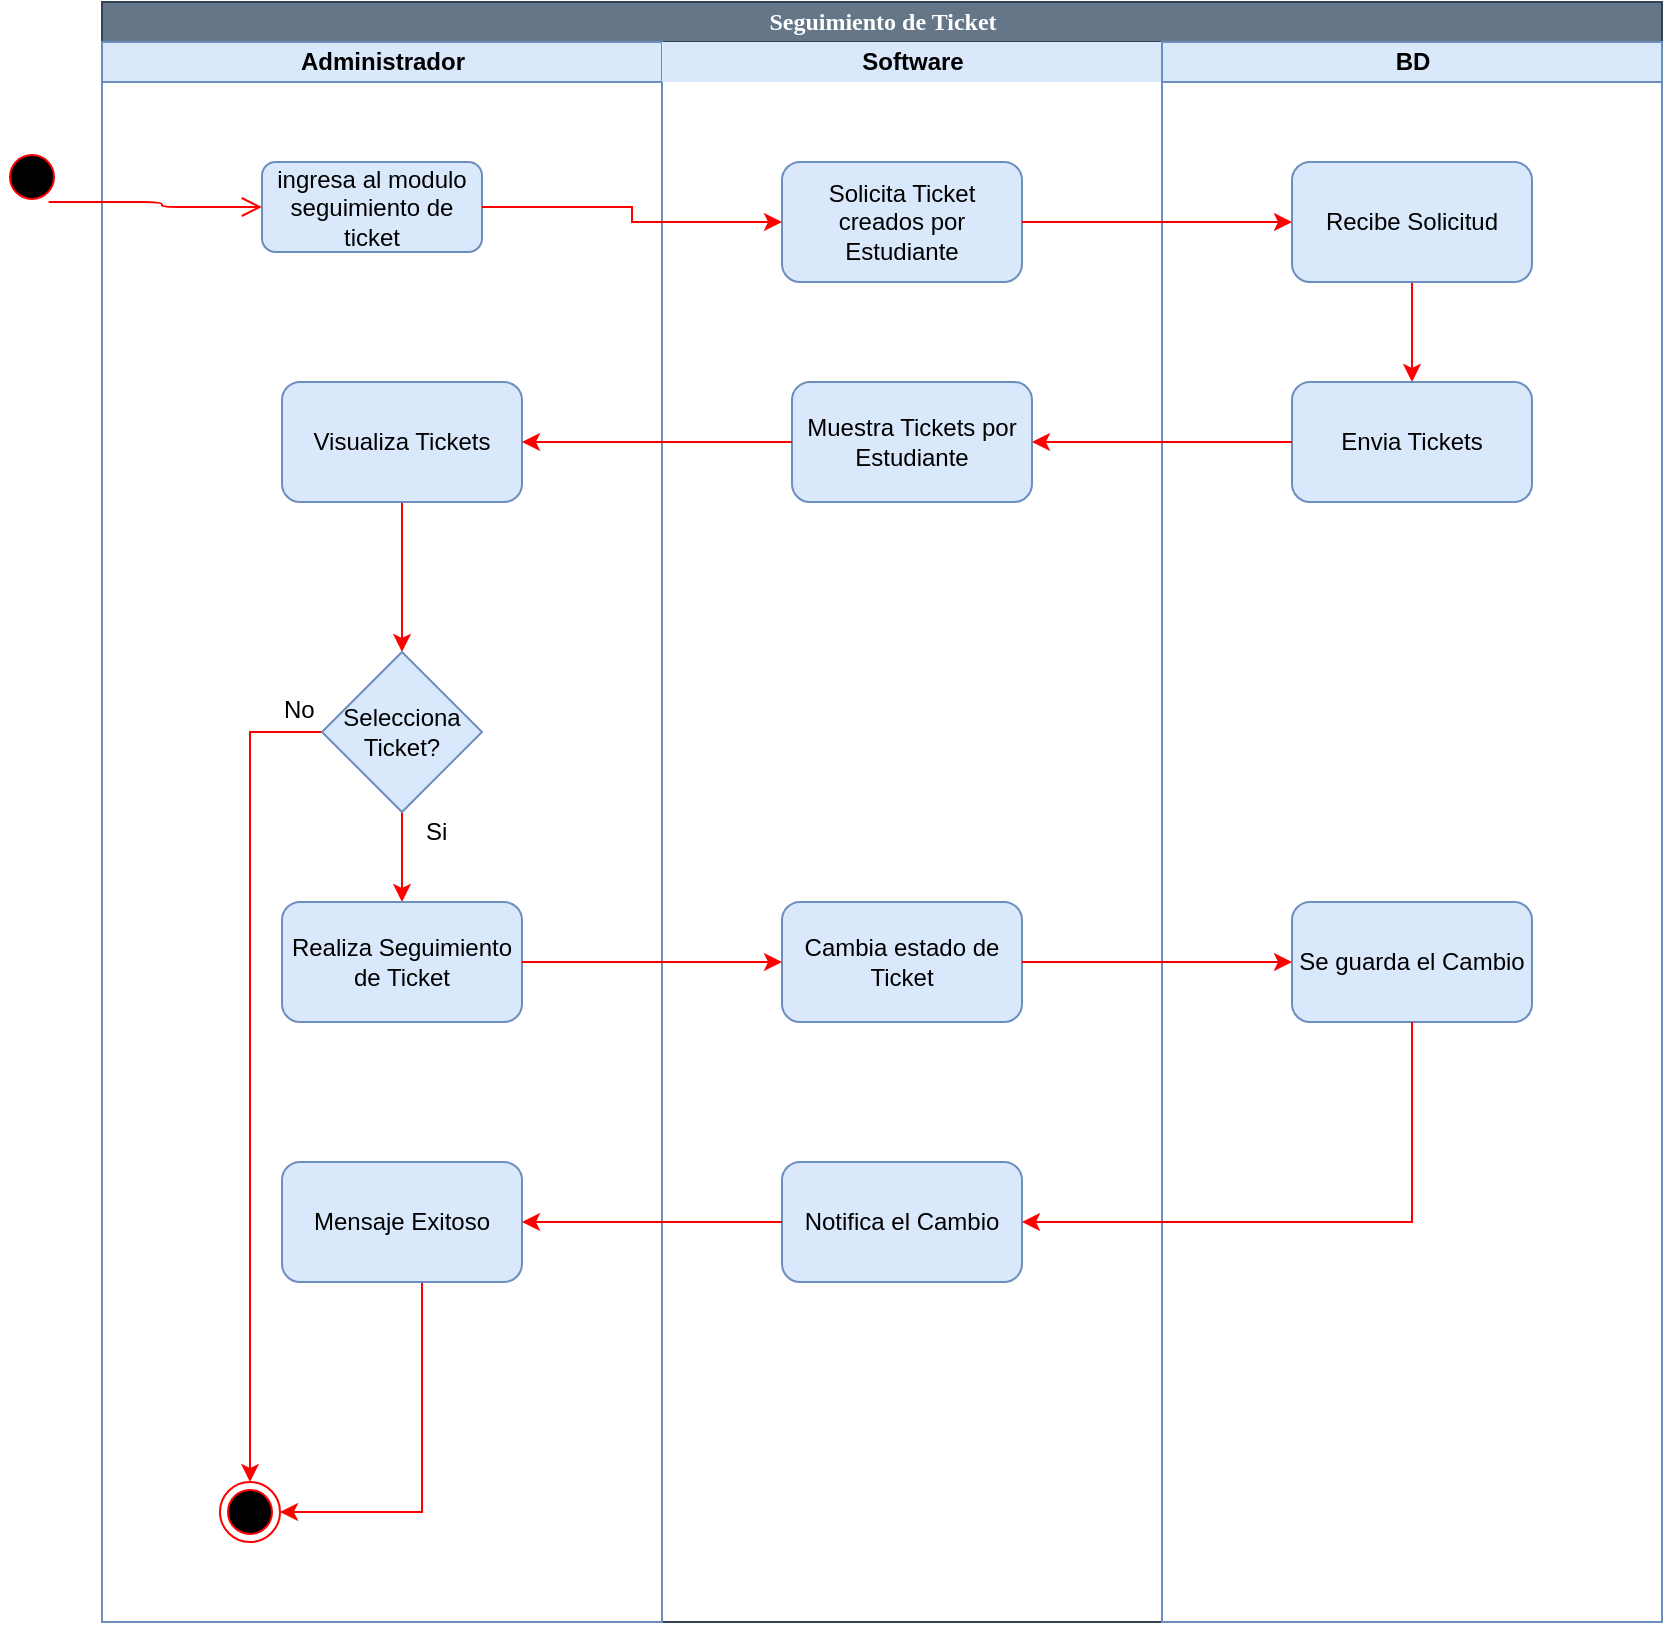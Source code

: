 <mxfile version="11.3.0" type="device" pages="1"><diagram name="Page-1" id="e7e014a7-5840-1c2e-5031-d8a46d1fe8dd"><mxGraphModel dx="1010" dy="579" grid="1" gridSize="10" guides="1" tooltips="1" connect="1" arrows="1" fold="1" page="1" pageScale="1" pageWidth="1169" pageHeight="826" background="#ffffff" math="0" shadow="0"><root><mxCell id="0"/><mxCell id="1" parent="0"/><mxCell id="aWQOOzSpiWdcVObnKABT-72" value="Seguimiento de Ticket" style="swimlane;html=1;childLayout=stackLayout;startSize=20;rounded=0;shadow=0;comic=0;labelBackgroundColor=none;strokeColor=#314354;strokeWidth=1;fillColor=#647687;fontFamily=Verdana;fontSize=12;align=center;fontColor=#ffffff;" vertex="1" parent="1"><mxGeometry x="50" y="30" width="780" height="810" as="geometry"/></mxCell><mxCell id="aWQOOzSpiWdcVObnKABT-73" value="Administrador" style="swimlane;html=1;startSize=20;fillColor=#dae8fc;strokeColor=#6c8ebf;" vertex="1" parent="aWQOOzSpiWdcVObnKABT-72"><mxGeometry y="20" width="280" height="790" as="geometry"/></mxCell><mxCell id="aWQOOzSpiWdcVObnKABT-74" value="ingresa al modulo seguimiento de ticket" style="rounded=1;whiteSpace=wrap;html=1;fillColor=#dae8fc;strokeColor=#6c8ebf;" vertex="1" parent="aWQOOzSpiWdcVObnKABT-73"><mxGeometry x="80" y="60" width="110" height="45" as="geometry"/></mxCell><mxCell id="aWQOOzSpiWdcVObnKABT-115" style="edgeStyle=orthogonalEdgeStyle;rounded=0;orthogonalLoop=1;jettySize=auto;html=1;entryX=0.5;entryY=0;entryDx=0;entryDy=0;strokeColor=#FF0000;" edge="1" parent="aWQOOzSpiWdcVObnKABT-73" source="aWQOOzSpiWdcVObnKABT-111" target="aWQOOzSpiWdcVObnKABT-114"><mxGeometry relative="1" as="geometry"/></mxCell><mxCell id="aWQOOzSpiWdcVObnKABT-111" value="Visualiza Tickets" style="rounded=1;whiteSpace=wrap;html=1;fillColor=#dae8fc;strokeColor=#6c8ebf;" vertex="1" parent="aWQOOzSpiWdcVObnKABT-73"><mxGeometry x="90" y="170" width="120" height="60" as="geometry"/></mxCell><mxCell id="aWQOOzSpiWdcVObnKABT-119" style="edgeStyle=orthogonalEdgeStyle;rounded=0;orthogonalLoop=1;jettySize=auto;html=1;entryX=0.5;entryY=0;entryDx=0;entryDy=0;strokeColor=#FF0000;" edge="1" parent="aWQOOzSpiWdcVObnKABT-73" source="aWQOOzSpiWdcVObnKABT-114" target="aWQOOzSpiWdcVObnKABT-116"><mxGeometry relative="1" as="geometry"/></mxCell><mxCell id="aWQOOzSpiWdcVObnKABT-130" style="edgeStyle=orthogonalEdgeStyle;rounded=0;orthogonalLoop=1;jettySize=auto;html=1;entryX=0.5;entryY=0;entryDx=0;entryDy=0;strokeColor=#FF0000;" edge="1" parent="aWQOOzSpiWdcVObnKABT-73" source="aWQOOzSpiWdcVObnKABT-114" target="aWQOOzSpiWdcVObnKABT-128"><mxGeometry relative="1" as="geometry"/></mxCell><mxCell id="aWQOOzSpiWdcVObnKABT-114" value="Selecciona Ticket?" style="rhombus;whiteSpace=wrap;html=1;fillColor=#dae8fc;strokeColor=#6c8ebf;" vertex="1" parent="aWQOOzSpiWdcVObnKABT-73"><mxGeometry x="110" y="305" width="80" height="80" as="geometry"/></mxCell><mxCell id="aWQOOzSpiWdcVObnKABT-116" value="Realiza Seguimiento de Ticket" style="rounded=1;whiteSpace=wrap;html=1;fillColor=#dae8fc;strokeColor=#6c8ebf;" vertex="1" parent="aWQOOzSpiWdcVObnKABT-73"><mxGeometry x="90" y="430" width="120" height="60" as="geometry"/></mxCell><mxCell id="aWQOOzSpiWdcVObnKABT-129" style="edgeStyle=orthogonalEdgeStyle;rounded=0;orthogonalLoop=1;jettySize=auto;html=1;entryX=1;entryY=0.5;entryDx=0;entryDy=0;strokeColor=#FF0000;" edge="1" parent="aWQOOzSpiWdcVObnKABT-73" source="aWQOOzSpiWdcVObnKABT-126" target="aWQOOzSpiWdcVObnKABT-128"><mxGeometry relative="1" as="geometry"><Array as="points"><mxPoint x="160" y="735"/></Array></mxGeometry></mxCell><mxCell id="aWQOOzSpiWdcVObnKABT-126" value="Mensaje Exitoso" style="rounded=1;whiteSpace=wrap;html=1;fillColor=#dae8fc;strokeColor=#6c8ebf;" vertex="1" parent="aWQOOzSpiWdcVObnKABT-73"><mxGeometry x="90" y="560" width="120" height="60" as="geometry"/></mxCell><mxCell id="aWQOOzSpiWdcVObnKABT-128" value="" style="ellipse;html=1;shape=endState;fillColor=#000000;strokeColor=#ff0000;" vertex="1" parent="aWQOOzSpiWdcVObnKABT-73"><mxGeometry x="59" y="720" width="30" height="30" as="geometry"/></mxCell><mxCell id="aWQOOzSpiWdcVObnKABT-81" value="Software" style="swimlane;html=1;startSize=20;fillColor=#dae8fc;strokeColor=none;" vertex="1" parent="aWQOOzSpiWdcVObnKABT-72"><mxGeometry x="280" y="20" width="250" height="790" as="geometry"/></mxCell><mxCell id="aWQOOzSpiWdcVObnKABT-82" style="edgeStyle=orthogonalEdgeStyle;rounded=0;orthogonalLoop=1;jettySize=auto;html=1;strokeColor=#FF0000;entryX=1;entryY=0.15;entryDx=0;entryDy=0;entryPerimeter=0;" edge="1" parent="aWQOOzSpiWdcVObnKABT-81"><mxGeometry relative="1" as="geometry"><mxPoint x="170" y="69.571" as="targetPoint"/><Array as="points"><mxPoint x="240" y="730"/><mxPoint x="240" y="69"/></Array></mxGeometry></mxCell><mxCell id="aWQOOzSpiWdcVObnKABT-104" value="Solicita Ticket creados por Estudiante" style="rounded=1;whiteSpace=wrap;html=1;fillColor=#dae8fc;strokeColor=#6c8ebf;" vertex="1" parent="aWQOOzSpiWdcVObnKABT-81"><mxGeometry x="60" y="60" width="120" height="60" as="geometry"/></mxCell><mxCell id="aWQOOzSpiWdcVObnKABT-110" value="Muestra Tickets por Estudiante" style="rounded=1;whiteSpace=wrap;html=1;fillColor=#dae8fc;strokeColor=#6c8ebf;" vertex="1" parent="aWQOOzSpiWdcVObnKABT-81"><mxGeometry x="65" y="170" width="120" height="60" as="geometry"/></mxCell><mxCell id="aWQOOzSpiWdcVObnKABT-117" value="Cambia estado de Ticket" style="rounded=1;whiteSpace=wrap;html=1;fillColor=#dae8fc;strokeColor=#6c8ebf;" vertex="1" parent="aWQOOzSpiWdcVObnKABT-81"><mxGeometry x="60" y="430" width="120" height="60" as="geometry"/></mxCell><mxCell id="aWQOOzSpiWdcVObnKABT-124" value="Notifica el Cambio" style="rounded=1;whiteSpace=wrap;html=1;fillColor=#dae8fc;strokeColor=#6c8ebf;" vertex="1" parent="aWQOOzSpiWdcVObnKABT-81"><mxGeometry x="60" y="560" width="120" height="60" as="geometry"/></mxCell><mxCell id="aWQOOzSpiWdcVObnKABT-92" value="BD" style="swimlane;html=1;startSize=20;fillColor=#dae8fc;strokeColor=#6c8ebf;" vertex="1" parent="aWQOOzSpiWdcVObnKABT-72"><mxGeometry x="530" y="20" width="250" height="790" as="geometry"/></mxCell><mxCell id="aWQOOzSpiWdcVObnKABT-109" style="edgeStyle=orthogonalEdgeStyle;rounded=0;orthogonalLoop=1;jettySize=auto;html=1;entryX=0.5;entryY=0;entryDx=0;entryDy=0;strokeColor=#FF0000;" edge="1" parent="aWQOOzSpiWdcVObnKABT-92" source="aWQOOzSpiWdcVObnKABT-105" target="aWQOOzSpiWdcVObnKABT-108"><mxGeometry relative="1" as="geometry"/></mxCell><mxCell id="aWQOOzSpiWdcVObnKABT-105" value="Recibe Solicitud" style="rounded=1;whiteSpace=wrap;html=1;fillColor=#dae8fc;strokeColor=#6c8ebf;" vertex="1" parent="aWQOOzSpiWdcVObnKABT-92"><mxGeometry x="65" y="60" width="120" height="60" as="geometry"/></mxCell><mxCell id="aWQOOzSpiWdcVObnKABT-108" value="Envia Tickets" style="rounded=1;whiteSpace=wrap;html=1;fillColor=#dae8fc;strokeColor=#6c8ebf;" vertex="1" parent="aWQOOzSpiWdcVObnKABT-92"><mxGeometry x="65" y="170" width="120" height="60" as="geometry"/></mxCell><mxCell id="aWQOOzSpiWdcVObnKABT-120" value="Se guarda el Cambio" style="rounded=1;whiteSpace=wrap;html=1;fillColor=#dae8fc;strokeColor=#6c8ebf;" vertex="1" parent="aWQOOzSpiWdcVObnKABT-92"><mxGeometry x="65" y="430" width="120" height="60" as="geometry"/></mxCell><mxCell id="aWQOOzSpiWdcVObnKABT-106" style="edgeStyle=orthogonalEdgeStyle;rounded=0;orthogonalLoop=1;jettySize=auto;html=1;strokeColor=#FF0000;" edge="1" parent="aWQOOzSpiWdcVObnKABT-72" source="aWQOOzSpiWdcVObnKABT-74" target="aWQOOzSpiWdcVObnKABT-104"><mxGeometry relative="1" as="geometry"/></mxCell><mxCell id="aWQOOzSpiWdcVObnKABT-107" style="edgeStyle=orthogonalEdgeStyle;rounded=0;orthogonalLoop=1;jettySize=auto;html=1;strokeColor=#FF0000;" edge="1" parent="aWQOOzSpiWdcVObnKABT-72" source="aWQOOzSpiWdcVObnKABT-104" target="aWQOOzSpiWdcVObnKABT-105"><mxGeometry relative="1" as="geometry"/></mxCell><mxCell id="aWQOOzSpiWdcVObnKABT-112" style="edgeStyle=orthogonalEdgeStyle;rounded=0;orthogonalLoop=1;jettySize=auto;html=1;entryX=1;entryY=0.5;entryDx=0;entryDy=0;strokeColor=#FF0000;" edge="1" parent="aWQOOzSpiWdcVObnKABT-72" source="aWQOOzSpiWdcVObnKABT-108" target="aWQOOzSpiWdcVObnKABT-110"><mxGeometry relative="1" as="geometry"/></mxCell><mxCell id="aWQOOzSpiWdcVObnKABT-113" style="edgeStyle=orthogonalEdgeStyle;rounded=0;orthogonalLoop=1;jettySize=auto;html=1;entryX=1;entryY=0.5;entryDx=0;entryDy=0;strokeColor=#FF0000;" edge="1" parent="aWQOOzSpiWdcVObnKABT-72" source="aWQOOzSpiWdcVObnKABT-110" target="aWQOOzSpiWdcVObnKABT-111"><mxGeometry relative="1" as="geometry"/></mxCell><mxCell id="aWQOOzSpiWdcVObnKABT-118" style="edgeStyle=orthogonalEdgeStyle;rounded=0;orthogonalLoop=1;jettySize=auto;html=1;strokeColor=#FF0000;" edge="1" parent="aWQOOzSpiWdcVObnKABT-72" source="aWQOOzSpiWdcVObnKABT-116" target="aWQOOzSpiWdcVObnKABT-117"><mxGeometry relative="1" as="geometry"/></mxCell><mxCell id="aWQOOzSpiWdcVObnKABT-121" style="edgeStyle=orthogonalEdgeStyle;rounded=0;orthogonalLoop=1;jettySize=auto;html=1;entryX=0;entryY=0.5;entryDx=0;entryDy=0;strokeColor=#FF0000;" edge="1" parent="aWQOOzSpiWdcVObnKABT-72" source="aWQOOzSpiWdcVObnKABT-117" target="aWQOOzSpiWdcVObnKABT-120"><mxGeometry relative="1" as="geometry"/></mxCell><mxCell id="aWQOOzSpiWdcVObnKABT-125" style="edgeStyle=orthogonalEdgeStyle;rounded=0;orthogonalLoop=1;jettySize=auto;html=1;entryX=1;entryY=0.5;entryDx=0;entryDy=0;strokeColor=#FF0000;" edge="1" parent="aWQOOzSpiWdcVObnKABT-72" source="aWQOOzSpiWdcVObnKABT-120" target="aWQOOzSpiWdcVObnKABT-124"><mxGeometry relative="1" as="geometry"><Array as="points"><mxPoint x="655" y="610"/></Array></mxGeometry></mxCell><mxCell id="aWQOOzSpiWdcVObnKABT-127" style="edgeStyle=orthogonalEdgeStyle;rounded=0;orthogonalLoop=1;jettySize=auto;html=1;entryX=1;entryY=0.5;entryDx=0;entryDy=0;strokeColor=#FF0000;" edge="1" parent="aWQOOzSpiWdcVObnKABT-72" source="aWQOOzSpiWdcVObnKABT-124" target="aWQOOzSpiWdcVObnKABT-126"><mxGeometry relative="1" as="geometry"/></mxCell><mxCell id="aWQOOzSpiWdcVObnKABT-100" value="" style="ellipse;html=1;shape=startState;fillColor=#000000;strokeColor=#ff0000;" vertex="1" parent="1"><mxGeometry y="102.5" width="30" height="30" as="geometry"/></mxCell><mxCell id="aWQOOzSpiWdcVObnKABT-101" value="" style="edgeStyle=orthogonalEdgeStyle;html=1;verticalAlign=bottom;endArrow=open;endSize=8;strokeColor=#ff0000;entryX=0;entryY=0.5;entryDx=0;entryDy=0;" edge="1" parent="1" source="aWQOOzSpiWdcVObnKABT-100" target="aWQOOzSpiWdcVObnKABT-74"><mxGeometry relative="1" as="geometry"><mxPoint x="35" y="170" as="targetPoint"/><Array as="points"><mxPoint x="35" y="130"/><mxPoint x="80" y="130"/><mxPoint x="80" y="133"/></Array></mxGeometry></mxCell><mxCell id="aWQOOzSpiWdcVObnKABT-122" value="Si" style="text;html=1;resizable=0;points=[];autosize=1;align=left;verticalAlign=top;spacingTop=-4;" vertex="1" parent="1"><mxGeometry x="210" y="435" width="30" height="20" as="geometry"/></mxCell><mxCell id="aWQOOzSpiWdcVObnKABT-123" value="No" style="text;html=1;resizable=0;points=[];autosize=1;align=left;verticalAlign=top;spacingTop=-4;" vertex="1" parent="1"><mxGeometry x="139" y="374" width="30" height="20" as="geometry"/></mxCell></root></mxGraphModel></diagram></mxfile>